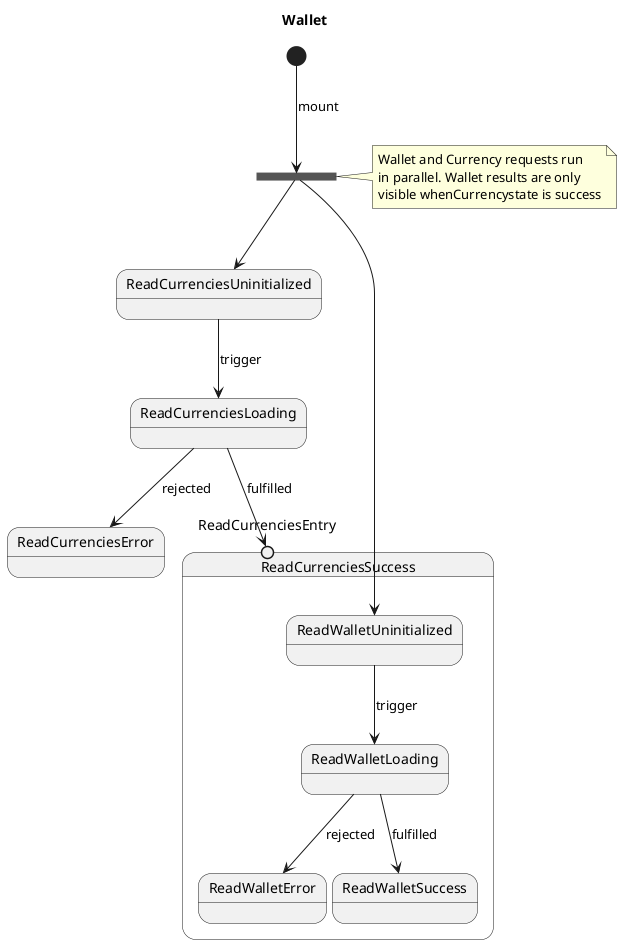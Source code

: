 @startuml Wallet

title Wallet

state Initial <<fork>>
note right of Initial
  Wallet and Currency requests run
  in parallel. Wallet results are only
  visible whenCurrencystate is success
end note
state ReadCurrenciesUninitialized
state ReadCurrenciesLoading
state ReadCurrenciesError
state ReadCurrenciesSuccess {
  state ReadCurrenciesEntry <<entryPoint>>
  state ReadWalletUninitialized
  state ReadWalletLoading
  state ReadWalletError
  state ReadWalletSuccess

  ReadWalletUninitialized --> ReadWalletLoading : trigger
  ReadWalletLoading --> ReadWalletError : rejected
  ReadWalletLoading --> ReadWalletSuccess : fulfilled
}

[*] --> Initial : mount

Initial --> ReadCurrenciesUninitialized
Initial --> ReadWalletUninitialized
ReadCurrenciesUninitialized --> ReadCurrenciesLoading : trigger
ReadCurrenciesLoading --> ReadCurrenciesError : rejected
ReadCurrenciesLoading --> ReadCurrenciesEntry : fulfilled

@enduml